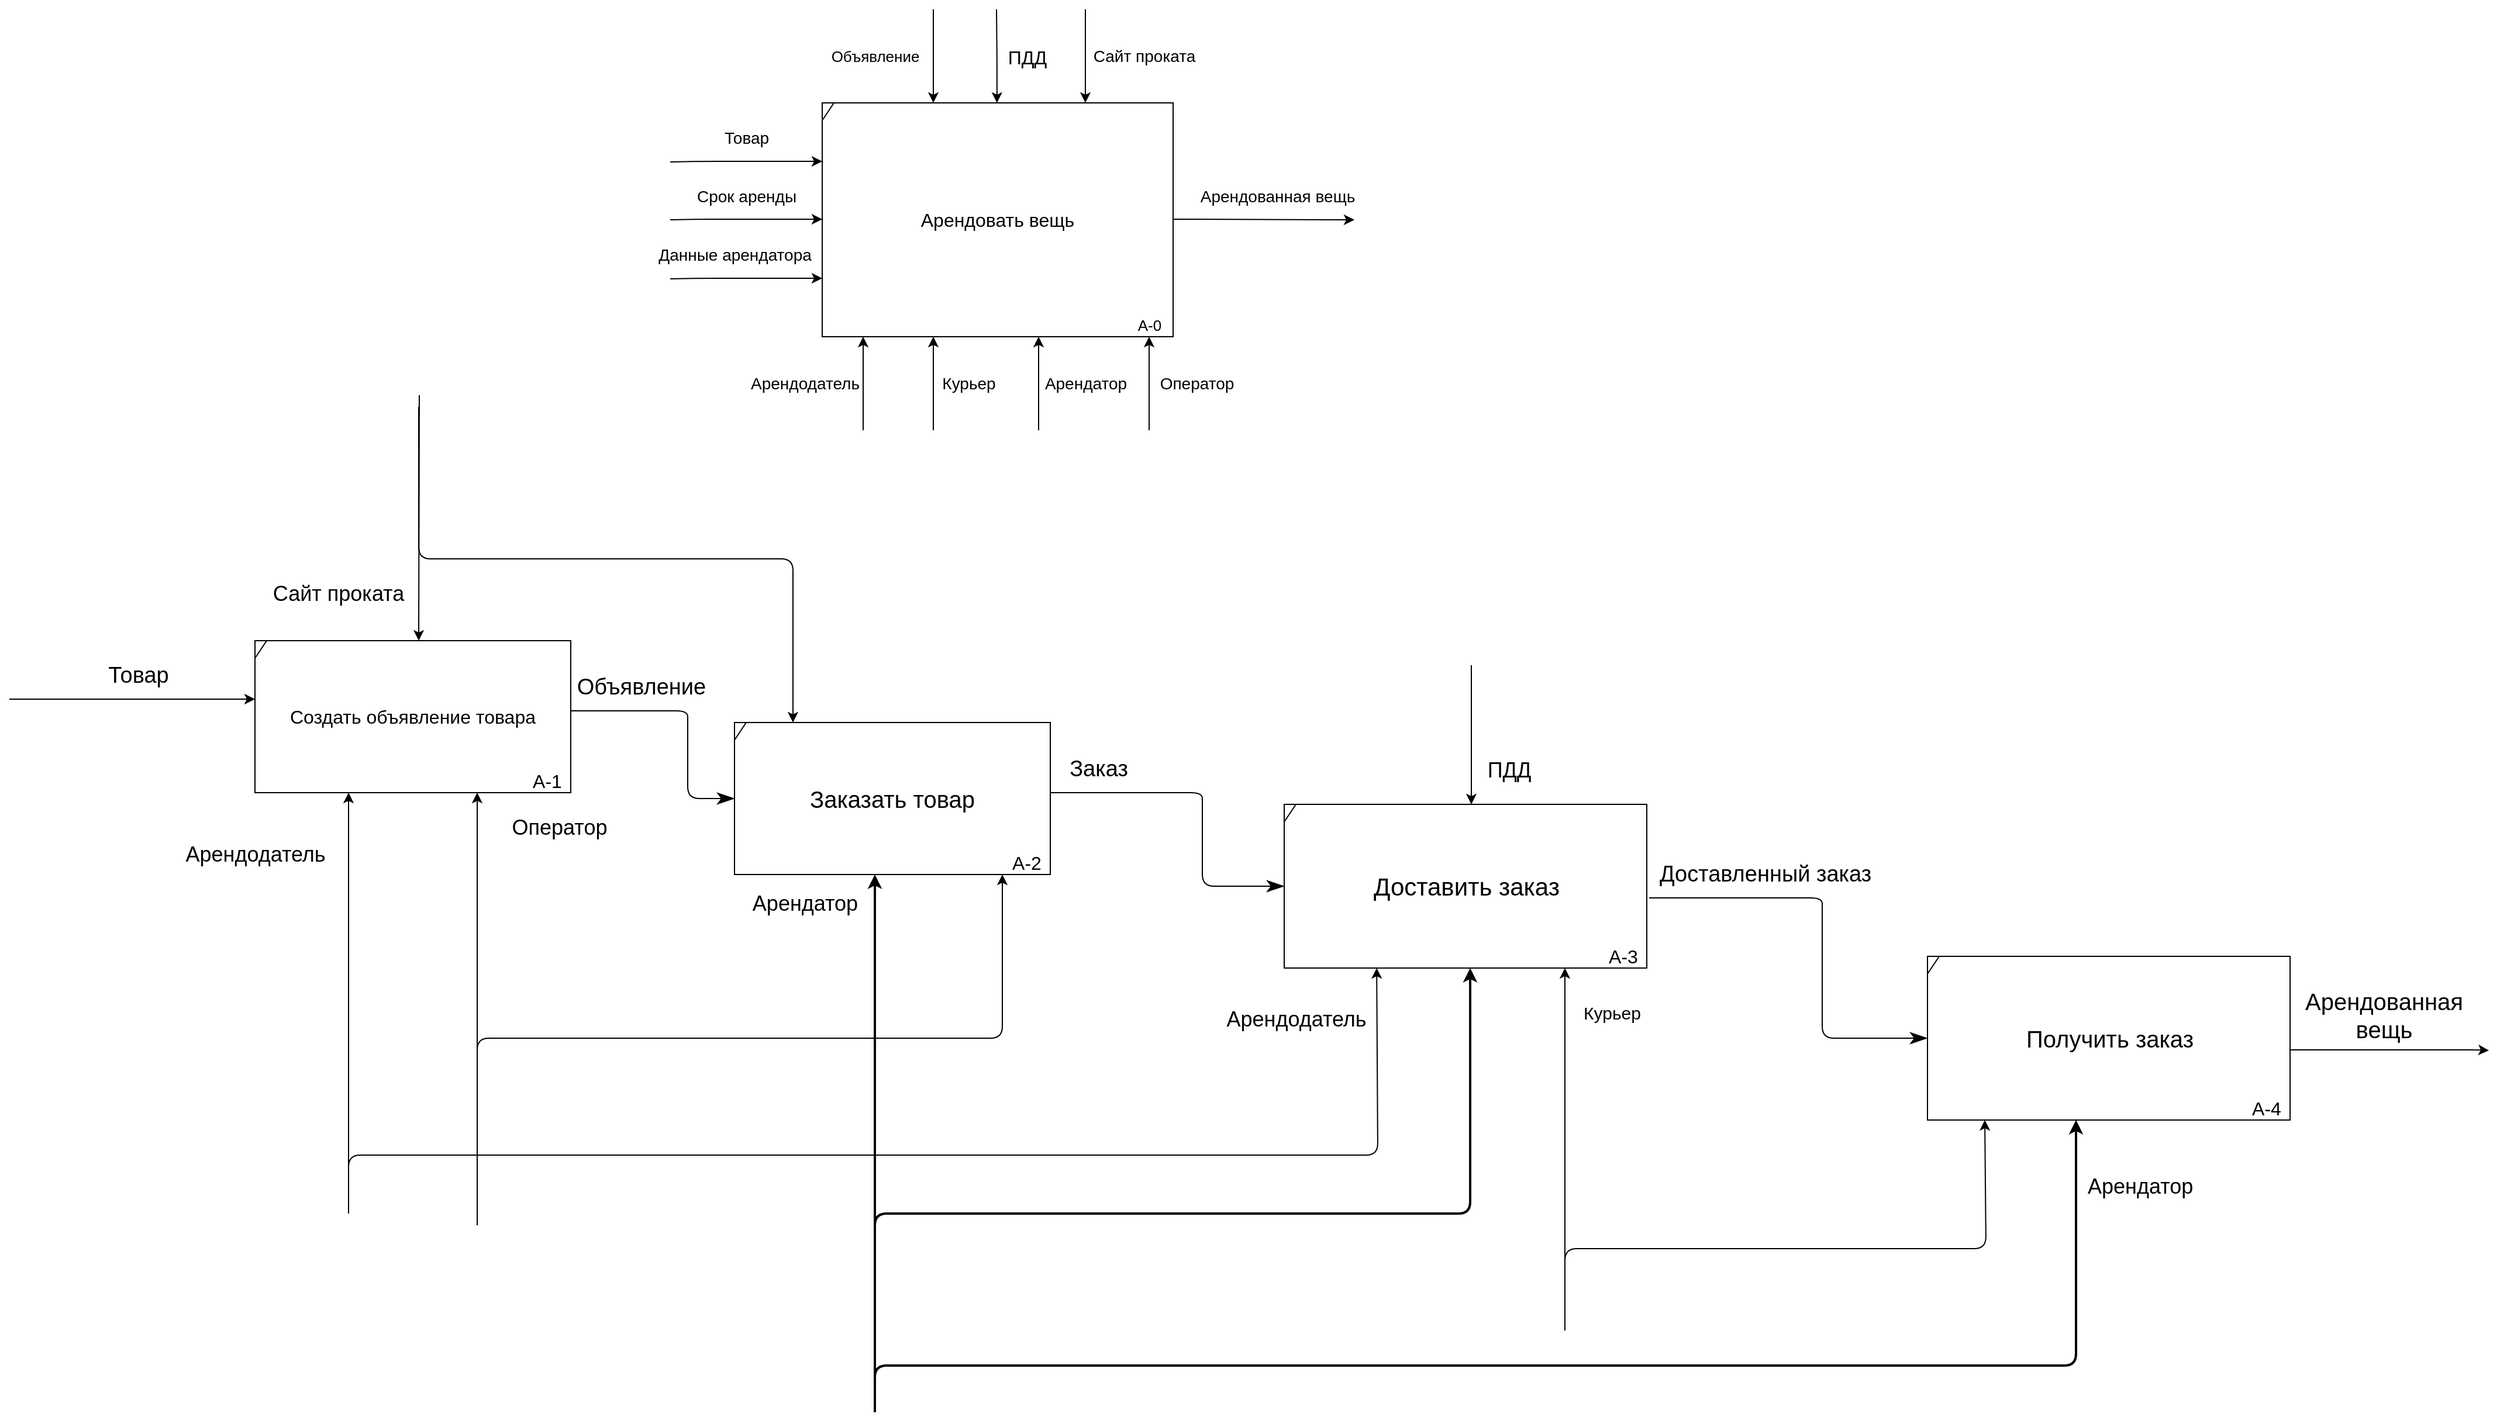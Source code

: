 <mxfile version="14.8.0" type="github">
  <diagram id="kgpKYQtTHZ0yAKxKKP6v" name="Page-1">
    <mxGraphModel dx="3373" dy="829" grid="1" gridSize="10" guides="1" tooltips="1" connect="1" arrows="1" fold="1" page="1" pageScale="1" pageWidth="850" pageHeight="1100" math="0" shadow="0">
      <root>
        <mxCell id="0" />
        <mxCell id="1" parent="0" />
        <mxCell id="oh1h2UWWCm7a5rBzaaiq-1" value="" style="shape=umlFrame;whiteSpace=wrap;html=1;width=10;height=15;" parent="1" vertex="1">
          <mxGeometry x="-715" y="120" width="300" height="200" as="geometry" />
        </mxCell>
        <mxCell id="oh1h2UWWCm7a5rBzaaiq-2" value="&lt;font style=&quot;font-size: 16px&quot;&gt;Арендовать вещь&lt;/font&gt;" style="text;html=1;strokeColor=none;fillColor=none;align=center;verticalAlign=middle;whiteSpace=wrap;rounded=0;" parent="1" vertex="1">
          <mxGeometry x="-710" y="130" width="290" height="180" as="geometry" />
        </mxCell>
        <mxCell id="oh1h2UWWCm7a5rBzaaiq-3" value="&lt;font style=&quot;font-size: 13px&quot;&gt;Объявление&lt;/font&gt;" style="endArrow=classic;html=1;" parent="1" edge="1">
          <mxGeometry y="-50" width="50" height="50" relative="1" as="geometry">
            <mxPoint x="-620" y="40" as="sourcePoint" />
            <mxPoint x="-620" y="120" as="targetPoint" />
            <mxPoint as="offset" />
          </mxGeometry>
        </mxCell>
        <mxCell id="oh1h2UWWCm7a5rBzaaiq-4" value="" style="endArrow=classic;html=1;" parent="1" edge="1">
          <mxGeometry width="50" height="50" relative="1" as="geometry">
            <mxPoint x="-490" y="40" as="sourcePoint" />
            <mxPoint x="-490" y="120" as="targetPoint" />
          </mxGeometry>
        </mxCell>
        <mxCell id="oh1h2UWWCm7a5rBzaaiq-16" value="&lt;font style=&quot;font-size: 14px&quot;&gt;Сайт проката&lt;/font&gt;" style="edgeLabel;html=1;align=center;verticalAlign=middle;resizable=0;points=[];" parent="oh1h2UWWCm7a5rBzaaiq-4" vertex="1" connectable="0">
          <mxGeometry x="-0.35" y="-1" relative="1" as="geometry">
            <mxPoint x="51" y="14" as="offset" />
          </mxGeometry>
        </mxCell>
        <mxCell id="oh1h2UWWCm7a5rBzaaiq-5" value="&lt;font style=&quot;font-size: 14px&quot;&gt;Арендодатель&lt;/font&gt;" style="endArrow=classic;html=1;" parent="1" edge="1">
          <mxGeometry y="50" width="50" height="50" relative="1" as="geometry">
            <mxPoint x="-680" y="400" as="sourcePoint" />
            <mxPoint x="-680" y="320" as="targetPoint" />
            <Array as="points">
              <mxPoint x="-680" y="360" />
            </Array>
            <mxPoint as="offset" />
          </mxGeometry>
        </mxCell>
        <mxCell id="oh1h2UWWCm7a5rBzaaiq-6" value="&lt;font style=&quot;font-size: 14px&quot;&gt;Арендатор&lt;/font&gt;" style="endArrow=classic;html=1;" parent="1" edge="1">
          <mxGeometry y="-40" width="50" height="50" relative="1" as="geometry">
            <mxPoint x="-530" y="400" as="sourcePoint" />
            <mxPoint x="-530" y="320" as="targetPoint" />
            <Array as="points">
              <mxPoint x="-530" y="380" />
              <mxPoint x="-530" y="360" />
              <mxPoint x="-530" y="340" />
            </Array>
            <mxPoint as="offset" />
          </mxGeometry>
        </mxCell>
        <mxCell id="oh1h2UWWCm7a5rBzaaiq-7" value="&lt;font style=&quot;font-size: 14px&quot;&gt;Оператор&lt;/font&gt;" style="endArrow=classic;html=1;" parent="1" edge="1">
          <mxGeometry y="-40" width="50" height="50" relative="1" as="geometry">
            <mxPoint x="-435.5" y="400" as="sourcePoint" />
            <mxPoint x="-435.5" y="320" as="targetPoint" />
            <Array as="points">
              <mxPoint x="-435.5" y="380" />
              <mxPoint x="-435.5" y="340" />
            </Array>
            <mxPoint as="offset" />
          </mxGeometry>
        </mxCell>
        <mxCell id="oh1h2UWWCm7a5rBzaaiq-9" value="" style="endArrow=classic;html=1;" parent="1" edge="1">
          <mxGeometry width="50" height="50" relative="1" as="geometry">
            <mxPoint x="-415" y="219.5" as="sourcePoint" />
            <mxPoint x="-260" y="220" as="targetPoint" />
            <Array as="points" />
          </mxGeometry>
        </mxCell>
        <mxCell id="oh1h2UWWCm7a5rBzaaiq-15" value="&lt;span style=&quot;font-size: 14px&quot;&gt;Арендованная вещь&lt;/span&gt;" style="edgeLabel;html=1;align=center;verticalAlign=middle;resizable=0;points=[];" parent="oh1h2UWWCm7a5rBzaaiq-9" vertex="1" connectable="0">
          <mxGeometry x="0.363" y="1" relative="1" as="geometry">
            <mxPoint x="-17" y="-19" as="offset" />
          </mxGeometry>
        </mxCell>
        <mxCell id="oh1h2UWWCm7a5rBzaaiq-11" value="&lt;font style=&quot;font-size: 13px&quot;&gt;А-0&lt;/font&gt;" style="text;html=1;strokeColor=none;fillColor=none;align=center;verticalAlign=middle;whiteSpace=wrap;rounded=0;" parent="1" vertex="1">
          <mxGeometry x="-455" y="300" width="40" height="20" as="geometry" />
        </mxCell>
        <mxCell id="oh1h2UWWCm7a5rBzaaiq-12" value="&lt;font style=&quot;font-size: 14px&quot;&gt;Товар&lt;/font&gt;" style="endArrow=classic;html=1;" parent="1" edge="1">
          <mxGeometry x="0.0" y="21" width="50" height="50" relative="1" as="geometry">
            <mxPoint x="-845" y="170.5" as="sourcePoint" />
            <mxPoint x="-715" y="170" as="targetPoint" />
            <Array as="points">
              <mxPoint x="-815" y="170" />
              <mxPoint x="-765" y="170" />
              <mxPoint x="-745" y="170" />
            </Array>
            <mxPoint y="1" as="offset" />
          </mxGeometry>
        </mxCell>
        <mxCell id="oh1h2UWWCm7a5rBzaaiq-13" value="&lt;font style=&quot;font-size: 14px&quot;&gt;Курьер&lt;/font&gt;" style="endArrow=classic;html=1;" parent="1" edge="1">
          <mxGeometry y="-30" width="50" height="50" relative="1" as="geometry">
            <mxPoint x="-620" y="400" as="sourcePoint" />
            <mxPoint x="-620" y="320" as="targetPoint" />
            <Array as="points">
              <mxPoint x="-620" y="380" />
              <mxPoint x="-620" y="360" />
              <mxPoint x="-620" y="340" />
            </Array>
            <mxPoint as="offset" />
          </mxGeometry>
        </mxCell>
        <mxCell id="oh1h2UWWCm7a5rBzaaiq-14" value="&lt;font style=&quot;font-size: 14px&quot;&gt;Срок аренды&lt;/font&gt;" style="endArrow=classic;html=1;" parent="1" edge="1">
          <mxGeometry x="0.0" y="21" width="50" height="50" relative="1" as="geometry">
            <mxPoint x="-845" y="220" as="sourcePoint" />
            <mxPoint x="-715" y="219.5" as="targetPoint" />
            <Array as="points">
              <mxPoint x="-815" y="219.5" />
              <mxPoint x="-765" y="219.5" />
              <mxPoint x="-745" y="219.5" />
            </Array>
            <mxPoint y="1" as="offset" />
          </mxGeometry>
        </mxCell>
        <mxCell id="oh1h2UWWCm7a5rBzaaiq-17" value="&lt;font style=&quot;font-size: 14px&quot;&gt;Данные арендатора&lt;/font&gt;" style="endArrow=classic;html=1;" parent="1" edge="1">
          <mxGeometry x="-0.154" y="20" width="50" height="50" relative="1" as="geometry">
            <mxPoint x="-845" y="270.5" as="sourcePoint" />
            <mxPoint x="-715" y="270" as="targetPoint" />
            <Array as="points">
              <mxPoint x="-815" y="270" />
              <mxPoint x="-765" y="270" />
              <mxPoint x="-745" y="270" />
            </Array>
            <mxPoint as="offset" />
          </mxGeometry>
        </mxCell>
        <mxCell id="oh1h2UWWCm7a5rBzaaiq-19" value="" style="shape=umlFrame;whiteSpace=wrap;html=1;width=10;height=15;fontSize=16;" parent="1" vertex="1">
          <mxGeometry x="-1200" y="580" width="270" height="130" as="geometry" />
        </mxCell>
        <mxCell id="oh1h2UWWCm7a5rBzaaiq-20" value="&lt;span style=&quot;font-size: 16px;&quot;&gt;Создать объявление товара&lt;/span&gt;" style="text;html=1;strokeColor=none;fillColor=none;align=center;verticalAlign=middle;whiteSpace=wrap;rounded=0;fontSize=16;" parent="1" vertex="1">
          <mxGeometry x="-1200" y="580" width="270" height="130" as="geometry" />
        </mxCell>
        <mxCell id="oh1h2UWWCm7a5rBzaaiq-22" value="" style="endArrow=classic;html=1;" parent="1" edge="1">
          <mxGeometry width="50" height="50" relative="1" as="geometry">
            <mxPoint x="-1059.5" y="370" as="sourcePoint" />
            <mxPoint x="-1060" y="580" as="targetPoint" />
          </mxGeometry>
        </mxCell>
        <mxCell id="oh1h2UWWCm7a5rBzaaiq-23" value="&lt;font style=&quot;font-size: 18px&quot;&gt;Сайт проката&lt;/font&gt;" style="edgeLabel;html=1;align=center;verticalAlign=middle;resizable=0;points=[];fontSize=16;" parent="oh1h2UWWCm7a5rBzaaiq-22" vertex="1" connectable="0">
          <mxGeometry x="-0.35" y="-1" relative="1" as="geometry">
            <mxPoint x="-69" y="101" as="offset" />
          </mxGeometry>
        </mxCell>
        <mxCell id="oh1h2UWWCm7a5rBzaaiq-24" value="&lt;font style=&quot;font-size: 18px&quot;&gt;Арендодатель&lt;/font&gt;" style="endArrow=classic;html=1;strokeWidth=1;" parent="1" edge="1">
          <mxGeometry x="0.705" y="80" width="50" height="50" relative="1" as="geometry">
            <mxPoint x="-1120" y="1070" as="sourcePoint" />
            <mxPoint x="-1120" y="710" as="targetPoint" />
            <Array as="points">
              <mxPoint x="-1120" y="750" />
            </Array>
            <mxPoint as="offset" />
          </mxGeometry>
        </mxCell>
        <mxCell id="oh1h2UWWCm7a5rBzaaiq-26" value="&lt;font style=&quot;font-size: 18px&quot;&gt;Оператор&lt;/font&gt;" style="endArrow=classic;html=1;" parent="1" edge="1">
          <mxGeometry x="0.839" y="-70" width="50" height="50" relative="1" as="geometry">
            <mxPoint x="-1010" y="1080" as="sourcePoint" />
            <mxPoint x="-1010" y="710" as="targetPoint" />
            <Array as="points">
              <mxPoint x="-1010" y="770" />
              <mxPoint x="-1010" y="730" />
            </Array>
            <mxPoint as="offset" />
          </mxGeometry>
        </mxCell>
        <mxCell id="oh1h2UWWCm7a5rBzaaiq-29" value="&lt;font style=&quot;font-size: 16px;&quot;&gt;А-1&lt;br style=&quot;font-size: 16px;&quot;&gt;&lt;/font&gt;" style="text;html=1;strokeColor=none;fillColor=none;align=center;verticalAlign=middle;whiteSpace=wrap;rounded=0;fontSize=16;" parent="1" vertex="1">
          <mxGeometry x="-970" y="690" width="40" height="20" as="geometry" />
        </mxCell>
        <mxCell id="oh1h2UWWCm7a5rBzaaiq-30" value="&lt;font style=&quot;font-size: 19px&quot;&gt;Товар&lt;/font&gt;" style="endArrow=classic;html=1;fontSize=16;" parent="1" edge="1">
          <mxGeometry x="0.048" y="20" width="50" height="50" relative="1" as="geometry">
            <mxPoint x="-1410" y="630" as="sourcePoint" />
            <mxPoint x="-1200" y="630" as="targetPoint" />
            <Array as="points">
              <mxPoint x="-1300" y="630" />
              <mxPoint x="-1250" y="630" />
              <mxPoint x="-1230" y="630" />
            </Array>
            <mxPoint as="offset" />
          </mxGeometry>
        </mxCell>
        <mxCell id="oh1h2UWWCm7a5rBzaaiq-37" value="" style="endArrow=classicThin;endFill=1;endSize=12;html=1;exitX=1;exitY=0.462;exitDx=0;exitDy=0;exitPerimeter=0;jumpSize=5;fontSize=16;entryX=0;entryY=0.5;entryDx=0;entryDy=0;" parent="1" source="oh1h2UWWCm7a5rBzaaiq-20" target="oh1h2UWWCm7a5rBzaaiq-42" edge="1">
          <mxGeometry width="160" relative="1" as="geometry">
            <mxPoint x="-880" y="640" as="sourcePoint" />
            <mxPoint x="-760" y="720" as="targetPoint" />
            <Array as="points">
              <mxPoint x="-870" y="640" />
              <mxPoint x="-830" y="640" />
              <mxPoint x="-830" y="650" />
              <mxPoint x="-830" y="680" />
              <mxPoint x="-830" y="715" />
            </Array>
          </mxGeometry>
        </mxCell>
        <mxCell id="oh1h2UWWCm7a5rBzaaiq-38" value="&lt;font style=&quot;font-size: 19px&quot;&gt;Объявление&lt;/font&gt;" style="edgeLabel;html=1;align=center;verticalAlign=middle;resizable=0;points=[];fontSize=16;" parent="oh1h2UWWCm7a5rBzaaiq-37" vertex="1" connectable="0">
          <mxGeometry x="-0.64" y="1" relative="1" as="geometry">
            <mxPoint x="21" y="-19" as="offset" />
          </mxGeometry>
        </mxCell>
        <mxCell id="oh1h2UWWCm7a5rBzaaiq-41" value="" style="shape=umlFrame;whiteSpace=wrap;html=1;width=10;height=15;fontSize=16;" parent="1" vertex="1">
          <mxGeometry x="-790" y="650" width="270" height="130" as="geometry" />
        </mxCell>
        <mxCell id="oh1h2UWWCm7a5rBzaaiq-42" value="&lt;font style=&quot;font-size: 20px&quot;&gt;Заказать товар&lt;/font&gt;" style="text;html=1;strokeColor=none;fillColor=none;align=center;verticalAlign=middle;whiteSpace=wrap;rounded=0;fontSize=16;" parent="1" vertex="1">
          <mxGeometry x="-790" y="650" width="270" height="130" as="geometry" />
        </mxCell>
        <mxCell id="oh1h2UWWCm7a5rBzaaiq-43" value="" style="endArrow=classic;html=1;" parent="1" edge="1">
          <mxGeometry width="50" height="50" relative="1" as="geometry">
            <mxPoint x="-1060" y="380" as="sourcePoint" />
            <mxPoint x="-740" y="650" as="targetPoint" />
            <Array as="points">
              <mxPoint x="-1060" y="510" />
              <mxPoint x="-740" y="510" />
            </Array>
          </mxGeometry>
        </mxCell>
        <mxCell id="oh1h2UWWCm7a5rBzaaiq-45" value="&lt;span style=&quot;font-size: 18px&quot;&gt;Арендатор&lt;/span&gt;" style="endArrow=classic;html=1;strokeWidth=2;" parent="1" edge="1">
          <mxGeometry x="0.891" y="60" width="50" height="50" relative="1" as="geometry">
            <mxPoint x="-670" y="1240" as="sourcePoint" />
            <mxPoint x="-670" y="780" as="targetPoint" />
            <Array as="points">
              <mxPoint x="-670" y="820" />
            </Array>
            <mxPoint as="offset" />
          </mxGeometry>
        </mxCell>
        <mxCell id="oh1h2UWWCm7a5rBzaaiq-47" value="&lt;font style=&quot;font-size: 16px;&quot;&gt;А-2&lt;br style=&quot;font-size: 16px;&quot;&gt;&lt;/font&gt;" style="text;html=1;strokeColor=none;fillColor=none;align=center;verticalAlign=middle;whiteSpace=wrap;rounded=0;fontSize=16;" parent="1" vertex="1">
          <mxGeometry x="-560" y="760" width="40" height="20" as="geometry" />
        </mxCell>
        <mxCell id="oh1h2UWWCm7a5rBzaaiq-49" value="" style="endArrow=classicThin;endFill=1;endSize=12;html=1;exitX=1;exitY=0.462;exitDx=0;exitDy=0;exitPerimeter=0;fontSize=16;" parent="1" source="oh1h2UWWCm7a5rBzaaiq-42" edge="1">
          <mxGeometry width="160" relative="1" as="geometry">
            <mxPoint x="-440" y="710" as="sourcePoint" />
            <mxPoint x="-320" y="790" as="targetPoint" />
            <Array as="points">
              <mxPoint x="-430" y="710" />
              <mxPoint x="-390" y="710" />
              <mxPoint x="-390" y="720" />
              <mxPoint x="-390" y="750" />
              <mxPoint x="-390" y="790" />
            </Array>
          </mxGeometry>
        </mxCell>
        <mxCell id="oh1h2UWWCm7a5rBzaaiq-50" value="&lt;font style=&quot;font-size: 19px&quot;&gt;Заказ&lt;/font&gt;" style="edgeLabel;html=1;align=center;verticalAlign=middle;resizable=0;points=[];fontSize=16;" parent="oh1h2UWWCm7a5rBzaaiq-49" vertex="1" connectable="0">
          <mxGeometry x="-0.64" y="1" relative="1" as="geometry">
            <mxPoint x="-10" y="-19" as="offset" />
          </mxGeometry>
        </mxCell>
        <mxCell id="oh1h2UWWCm7a5rBzaaiq-61" value="" style="endArrow=classic;html=1;fontSize=16;" parent="1" edge="1">
          <mxGeometry x="0.818" y="-40" width="50" height="50" relative="1" as="geometry">
            <mxPoint x="-1010" y="1070" as="sourcePoint" />
            <mxPoint x="-561" y="780" as="targetPoint" />
            <Array as="points">
              <mxPoint x="-1010" y="920" />
              <mxPoint x="-980" y="920" />
              <mxPoint x="-561" y="920" />
            </Array>
            <mxPoint as="offset" />
          </mxGeometry>
        </mxCell>
        <mxCell id="oh1h2UWWCm7a5rBzaaiq-62" value="" style="shape=umlFrame;whiteSpace=wrap;html=1;width=10;height=15;fontSize=16;" parent="1" vertex="1">
          <mxGeometry x="-320" y="720" width="310" height="140" as="geometry" />
        </mxCell>
        <mxCell id="oh1h2UWWCm7a5rBzaaiq-63" value="&lt;font style=&quot;font-size: 21px&quot;&gt;Доставить заказ&lt;/font&gt;" style="text;html=1;strokeColor=none;fillColor=none;align=center;verticalAlign=middle;whiteSpace=wrap;rounded=0;fontSize=16;" parent="1" vertex="1">
          <mxGeometry x="-319" y="725" width="310" height="130" as="geometry" />
        </mxCell>
        <mxCell id="oh1h2UWWCm7a5rBzaaiq-64" value="&lt;font style=&quot;font-size: 15px&quot;&gt;Курьер&lt;/font&gt;" style="endArrow=classic;html=1;" parent="1" edge="1">
          <mxGeometry x="0.75" y="-40" width="50" height="50" relative="1" as="geometry">
            <mxPoint x="-80" y="1160" as="sourcePoint" />
            <mxPoint x="-80" y="860" as="targetPoint" />
            <Array as="points">
              <mxPoint x="-80" y="900" />
            </Array>
            <mxPoint as="offset" />
          </mxGeometry>
        </mxCell>
        <mxCell id="oh1h2UWWCm7a5rBzaaiq-65" value="&lt;font style=&quot;font-size: 16px;&quot;&gt;А-3&lt;br style=&quot;font-size: 16px;&quot;&gt;&lt;/font&gt;" style="text;html=1;strokeColor=none;fillColor=none;align=center;verticalAlign=middle;whiteSpace=wrap;rounded=0;fontSize=16;" parent="1" vertex="1">
          <mxGeometry x="-50" y="840" width="40" height="20" as="geometry" />
        </mxCell>
        <mxCell id="oh1h2UWWCm7a5rBzaaiq-66" value="&#xa;&#xa;&lt;span style=&quot;color: rgb(0, 0, 0); font-family: helvetica; font-size: 18px; font-style: normal; font-weight: 400; letter-spacing: normal; text-align: center; text-indent: 0px; text-transform: none; word-spacing: 0px; background-color: rgb(255, 255, 255); display: inline; float: none;&quot;&gt;Арендодатель&lt;/span&gt;&#xa;&#xa;" style="endArrow=classic;html=1;entryX=0.255;entryY=1;entryDx=0;entryDy=0;entryPerimeter=0;" parent="1" target="oh1h2UWWCm7a5rBzaaiq-62" edge="1">
          <mxGeometry x="0.92" y="69" width="50" height="50" relative="1" as="geometry">
            <mxPoint x="-1120" y="1070" as="sourcePoint" />
            <mxPoint x="-1120" y="990" as="targetPoint" />
            <Array as="points">
              <mxPoint x="-1120" y="1020" />
              <mxPoint x="-1100" y="1020" />
              <mxPoint x="-1060" y="1020" />
              <mxPoint x="-600" y="1020" />
              <mxPoint x="-240" y="1020" />
            </Array>
            <mxPoint as="offset" />
          </mxGeometry>
        </mxCell>
        <mxCell id="oh1h2UWWCm7a5rBzaaiq-67" value="" style="endArrow=classic;html=1;strokeWidth=2;" parent="1" edge="1">
          <mxGeometry x="0.891" y="50" width="50" height="50" relative="1" as="geometry">
            <mxPoint x="-670" y="1240" as="sourcePoint" />
            <mxPoint x="-161" y="860" as="targetPoint" />
            <Array as="points">
              <mxPoint x="-670" y="1070" />
              <mxPoint x="-161" y="1070" />
            </Array>
            <mxPoint as="offset" />
          </mxGeometry>
        </mxCell>
        <mxCell id="oh1h2UWWCm7a5rBzaaiq-69" value="" style="endArrow=classicThin;endFill=1;endSize=12;html=1;fontSize=16;" parent="1" edge="1">
          <mxGeometry width="160" relative="1" as="geometry">
            <mxPoint x="-8" y="800" as="sourcePoint" />
            <mxPoint x="230" y="920" as="targetPoint" />
            <Array as="points">
              <mxPoint x="100" y="800" />
              <mxPoint x="140" y="800" />
              <mxPoint x="140" y="810" />
              <mxPoint x="140" y="840" />
              <mxPoint x="140" y="920" />
            </Array>
          </mxGeometry>
        </mxCell>
        <mxCell id="oh1h2UWWCm7a5rBzaaiq-70" value="&lt;font style=&quot;font-size: 19px&quot;&gt;Доставленный заказ&lt;/font&gt;" style="edgeLabel;html=1;align=center;verticalAlign=middle;resizable=0;points=[];fontSize=16;" parent="oh1h2UWWCm7a5rBzaaiq-69" vertex="1" connectable="0">
          <mxGeometry x="-0.64" y="1" relative="1" as="geometry">
            <mxPoint x="34" y="-19" as="offset" />
          </mxGeometry>
        </mxCell>
        <mxCell id="oh1h2UWWCm7a5rBzaaiq-71" value="" style="shape=umlFrame;whiteSpace=wrap;html=1;width=10;height=15;fontSize=16;" parent="1" vertex="1">
          <mxGeometry x="230" y="850" width="310" height="140" as="geometry" />
        </mxCell>
        <mxCell id="oh1h2UWWCm7a5rBzaaiq-72" value="&lt;font style=&quot;font-size: 20px&quot;&gt;Получить заказ&lt;/font&gt;" style="text;html=1;strokeColor=none;fillColor=none;align=center;verticalAlign=middle;whiteSpace=wrap;rounded=0;fontSize=16;" parent="1" vertex="1">
          <mxGeometry x="231" y="855" width="310" height="130" as="geometry" />
        </mxCell>
        <mxCell id="oh1h2UWWCm7a5rBzaaiq-73" value="&lt;font style=&quot;font-size: 16px;&quot;&gt;А-4&lt;br style=&quot;font-size: 16px;&quot;&gt;&lt;/font&gt;" style="text;html=1;strokeColor=none;fillColor=none;align=center;verticalAlign=middle;whiteSpace=wrap;rounded=0;fontSize=16;" parent="1" vertex="1">
          <mxGeometry x="500" y="970" width="40" height="20" as="geometry" />
        </mxCell>
        <mxCell id="oh1h2UWWCm7a5rBzaaiq-74" value="" style="endArrow=classic;html=1;" parent="1" edge="1">
          <mxGeometry x="0.75" y="-40" width="50" height="50" relative="1" as="geometry">
            <mxPoint x="-80" y="1170" as="sourcePoint" />
            <mxPoint x="279" y="990" as="targetPoint" />
            <Array as="points">
              <mxPoint x="-80" y="1100" />
              <mxPoint x="280" y="1100" />
            </Array>
            <mxPoint as="offset" />
          </mxGeometry>
        </mxCell>
        <mxCell id="oh1h2UWWCm7a5rBzaaiq-75" value="" style="endArrow=classic;html=1;strokeWidth=2;" parent="1" edge="1">
          <mxGeometry x="0.891" y="50" width="50" height="50" relative="1" as="geometry">
            <mxPoint x="-670" y="1230" as="sourcePoint" />
            <mxPoint x="357" y="990" as="targetPoint" />
            <Array as="points">
              <mxPoint x="-670" y="1200" />
              <mxPoint x="357" y="1200" />
            </Array>
            <mxPoint as="offset" />
          </mxGeometry>
        </mxCell>
        <mxCell id="oh1h2UWWCm7a5rBzaaiq-77" value="&lt;font style=&quot;font-size: 20px&quot;&gt;Арендованная&lt;br&gt;вещь&lt;/font&gt;" style="endArrow=classic;html=1;strokeWidth=1;fontSize=16;" parent="1" edge="1">
          <mxGeometry x="-0.059" y="30" width="50" height="50" relative="1" as="geometry">
            <mxPoint x="540" y="930" as="sourcePoint" />
            <mxPoint x="710" y="930.5" as="targetPoint" />
            <Array as="points">
              <mxPoint x="571" y="930" />
              <mxPoint x="631" y="930" />
              <mxPoint x="681" y="930" />
              <mxPoint x="701" y="930" />
            </Array>
            <mxPoint as="offset" />
          </mxGeometry>
        </mxCell>
        <mxCell id="pRTRldcvm7u1iokm6SBS-2" value="&lt;span style=&quot;font-size: 18px&quot;&gt;ПДД&lt;/span&gt;" style="endArrow=classic;html=1;strokeWidth=1;" edge="1" parent="1">
          <mxGeometry x="0.507" y="32" width="50" height="50" relative="1" as="geometry">
            <mxPoint x="-160" y="601" as="sourcePoint" />
            <mxPoint x="-160" y="720" as="targetPoint" />
            <Array as="points">
              <mxPoint x="-160" y="631" />
              <mxPoint x="-160" y="681" />
            </Array>
            <mxPoint as="offset" />
          </mxGeometry>
        </mxCell>
        <mxCell id="pRTRldcvm7u1iokm6SBS-7" value="&lt;font style=&quot;font-size: 16px&quot;&gt;ПДД&lt;/font&gt;" style="endArrow=classic;html=1;strokeWidth=1;" edge="1" parent="1">
          <mxGeometry x="0.025" y="26" width="50" height="50" relative="1" as="geometry">
            <mxPoint x="-566" y="40" as="sourcePoint" />
            <mxPoint x="-565.59" y="120" as="targetPoint" />
            <Array as="points">
              <mxPoint x="-565.59" y="81" />
            </Array>
            <mxPoint as="offset" />
          </mxGeometry>
        </mxCell>
        <mxCell id="pRTRldcvm7u1iokm6SBS-8" value="&lt;span style=&quot;color: rgb(0, 0, 0); font-family: helvetica; font-size: 18px; font-style: normal; font-weight: 400; letter-spacing: normal; text-align: center; text-indent: 0px; text-transform: none; word-spacing: 0px; background-color: rgb(255, 255, 255); display: inline; float: none;&quot;&gt;Арендатор&lt;/span&gt;" style="text;whiteSpace=wrap;html=1;" vertex="1" parent="1">
          <mxGeometry x="365" y="1030" width="120" height="30" as="geometry" />
        </mxCell>
      </root>
    </mxGraphModel>
  </diagram>
</mxfile>
